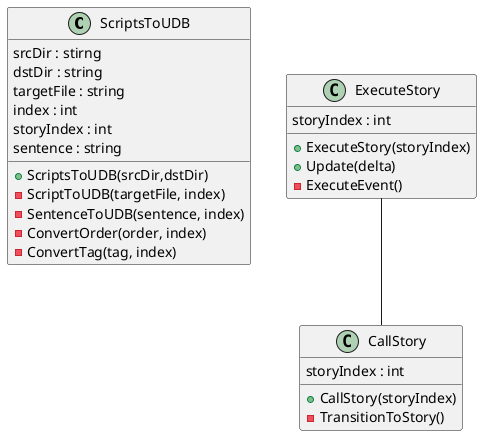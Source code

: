 @startuml

class ScriptsToUDB {
	srcDir : stirng
	dstDir : string
	targetFile : string
	index : int
	storyIndex : int
	sentence : string
	+ScriptsToUDB(srcDir,dstDir)
	-ScriptToUDB(targetFile, index)
	-SentenceToUDB(sentence, index)
	-ConvertOrder(order, index)
	-ConvertTag(tag, index)
}

class CallStory {
	storyIndex : int
	+CallStory(storyIndex)
	-TransitionToStory()
}

class ExecuteStory {
	storyIndex : int
	+ExecuteStory(storyIndex)
	+Update(delta)
	-ExecuteEvent()
}


ExecuteStory -- CallStory


@enduml